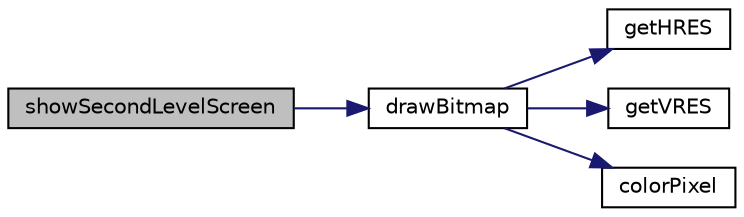 digraph "showSecondLevelScreen"
{
  edge [fontname="Helvetica",fontsize="10",labelfontname="Helvetica",labelfontsize="10"];
  node [fontname="Helvetica",fontsize="10",shape=record];
  rankdir="LR";
  Node332 [label="showSecondLevelScreen",height=0.2,width=0.4,color="black", fillcolor="grey75", style="filled", fontcolor="black"];
  Node332 -> Node333 [color="midnightblue",fontsize="10",style="solid",fontname="Helvetica"];
  Node333 [label="drawBitmap",height=0.2,width=0.4,color="black", fillcolor="white", style="filled",URL="$video__gr_8c.html#a6652acd82369d03df807a689437efc1b"];
  Node333 -> Node334 [color="midnightblue",fontsize="10",style="solid",fontname="Helvetica"];
  Node334 [label="getHRES",height=0.2,width=0.4,color="black", fillcolor="white", style="filled",URL="$group__video__gr.html#ga62a06f3a0dc2bfe74941b60f3f0e4294"];
  Node333 -> Node335 [color="midnightblue",fontsize="10",style="solid",fontname="Helvetica"];
  Node335 [label="getVRES",height=0.2,width=0.4,color="black", fillcolor="white", style="filled",URL="$group__video__gr.html#ga200a747d2cbe6ff688b650fa5972dcec"];
  Node333 -> Node336 [color="midnightblue",fontsize="10",style="solid",fontname="Helvetica"];
  Node336 [label="colorPixel",height=0.2,width=0.4,color="black", fillcolor="white", style="filled",URL="$group__video__gr.html#ga14840e6cba314a5c6122c1ddde7261f2"];
}
